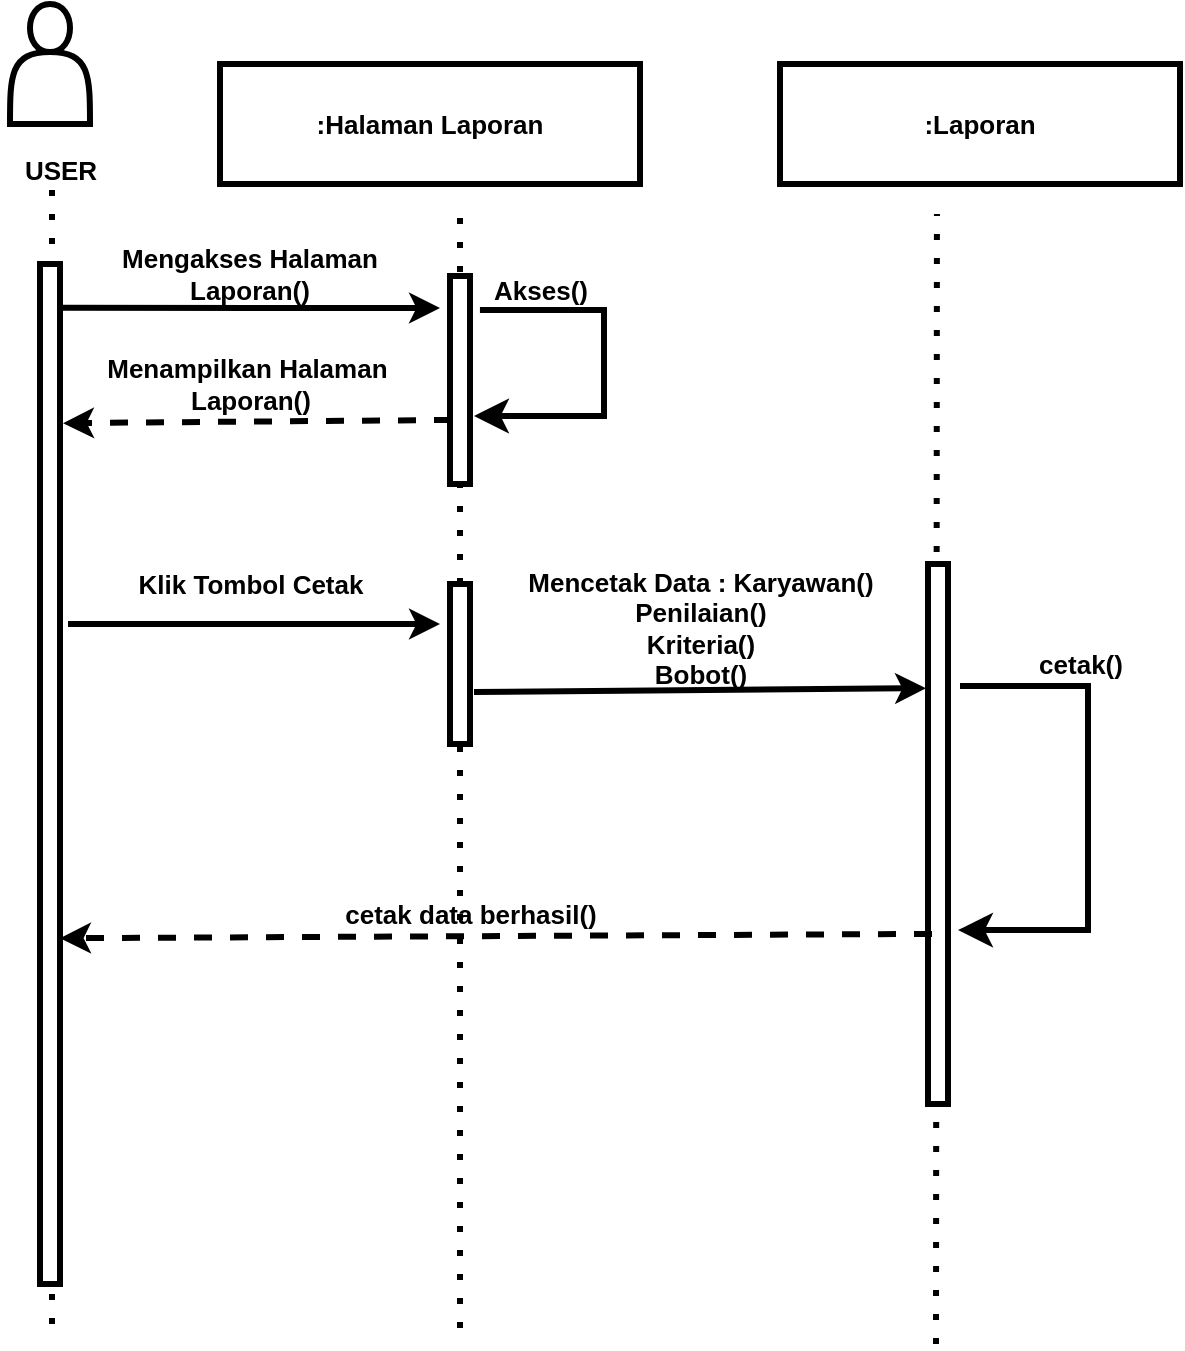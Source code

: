 <mxfile>
    <diagram id="gb0uTYhrblLKR61gsbRc" name="Page-1">
        <mxGraphModel dx="876" dy="617" grid="1" gridSize="10" guides="1" tooltips="1" connect="1" arrows="1" fold="1" page="1" pageScale="1" pageWidth="850" pageHeight="1100" math="0" shadow="0">
            <root>
                <mxCell id="0"/>
                <mxCell id="1" parent="0"/>
                <mxCell id="2" value=":Halaman Laporan" style="rounded=0;whiteSpace=wrap;html=1;fillColor=none;strokeWidth=3;fontSize=13;fontStyle=1" vertex="1" parent="1">
                    <mxGeometry x="120" y="40" width="210" height="60" as="geometry"/>
                </mxCell>
                <mxCell id="3" value="&lt;span&gt;:Laporan&lt;/span&gt;" style="rounded=0;whiteSpace=wrap;html=1;fillColor=none;strokeWidth=3;fontSize=13;fontStyle=1" vertex="1" parent="1">
                    <mxGeometry x="400" y="40" width="200" height="60" as="geometry"/>
                </mxCell>
                <mxCell id="4" value="" style="endArrow=classic;html=1;exitX=1.1;exitY=0.043;exitDx=0;exitDy=0;exitPerimeter=0;strokeWidth=3;fontSize=13;fontStyle=1" edge="1" parent="1" source="10">
                    <mxGeometry width="50" height="50" relative="1" as="geometry">
                        <mxPoint x="400" y="330" as="sourcePoint"/>
                        <mxPoint x="230" y="162" as="targetPoint"/>
                    </mxGeometry>
                </mxCell>
                <mxCell id="5" value="" style="endArrow=classic;html=1;entryX=1.153;entryY=0.156;entryDx=0;entryDy=0;entryPerimeter=0;dashed=1;exitX=0.1;exitY=0.692;exitDx=0;exitDy=0;exitPerimeter=0;strokeWidth=3;fontSize=13;fontStyle=1" edge="1" parent="1" source="12" target="10">
                    <mxGeometry width="50" height="50" relative="1" as="geometry">
                        <mxPoint x="230" y="200" as="sourcePoint"/>
                        <mxPoint x="240" y="172" as="targetPoint"/>
                    </mxGeometry>
                </mxCell>
                <mxCell id="6" value="Mengakses Halaman Laporan()" style="text;html=1;align=center;verticalAlign=middle;whiteSpace=wrap;rounded=0;strokeWidth=3;fontSize=13;fontStyle=1" vertex="1" parent="1">
                    <mxGeometry x="70" y="130" width="130" height="30" as="geometry"/>
                </mxCell>
                <mxCell id="7" value="Menampilkan Halaman&amp;nbsp;&lt;div&gt;Laporan()&lt;/div&gt;" style="text;html=1;align=center;verticalAlign=middle;resizable=0;points=[];autosize=1;strokeColor=none;fillColor=none;strokeWidth=3;fontSize=13;fontStyle=1" vertex="1" parent="1">
                    <mxGeometry x="55" y="180" width="160" height="40" as="geometry"/>
                </mxCell>
                <mxCell id="8" value="Akses()" style="text;html=1;align=center;verticalAlign=middle;resizable=0;points=[];autosize=1;strokeColor=none;fillColor=none;strokeWidth=3;fontSize=13;fontStyle=1" vertex="1" parent="1">
                    <mxGeometry x="245" y="138" width="70" height="30" as="geometry"/>
                </mxCell>
                <mxCell id="9" value="" style="endArrow=none;dashed=1;html=1;dashPattern=1 3;strokeWidth=3;fontSize=13;fontStyle=1" edge="1" parent="1">
                    <mxGeometry width="50" height="50" relative="1" as="geometry">
                        <mxPoint x="36" y="670" as="sourcePoint"/>
                        <mxPoint x="36" y="100" as="targetPoint"/>
                    </mxGeometry>
                </mxCell>
                <mxCell id="10" value="" style="rounded=0;whiteSpace=wrap;html=1;fillColor=default;strokeWidth=3;fontSize=13;fontStyle=1" vertex="1" parent="1">
                    <mxGeometry x="30" y="140" width="10" height="510" as="geometry"/>
                </mxCell>
                <mxCell id="11" value="" style="endArrow=none;dashed=1;html=1;dashPattern=1 3;strokeWidth=3;fontSize=13;fontStyle=1" edge="1" parent="1" source="26">
                    <mxGeometry width="50" height="50" relative="1" as="geometry">
                        <mxPoint x="237.58" y="676" as="sourcePoint"/>
                        <mxPoint x="240" y="110" as="targetPoint"/>
                    </mxGeometry>
                </mxCell>
                <mxCell id="12" value="" style="rounded=0;whiteSpace=wrap;html=1;fillColor=default;strokeWidth=3;fontSize=13;fontStyle=1" vertex="1" parent="1">
                    <mxGeometry x="235" y="146" width="10" height="104" as="geometry"/>
                </mxCell>
                <mxCell id="15" value="" style="endArrow=classic;html=1;exitX=1.2;exitY=0.675;exitDx=0;exitDy=0;strokeWidth=3;fontSize=13;fontStyle=1;entryX=-0.1;entryY=0.23;entryDx=0;entryDy=0;entryPerimeter=0;exitPerimeter=0;" edge="1" parent="1" source="26" target="23">
                    <mxGeometry width="50" height="50" relative="1" as="geometry">
                        <mxPoint x="243" y="401" as="sourcePoint"/>
                        <mxPoint x="470" y="320" as="targetPoint"/>
                    </mxGeometry>
                </mxCell>
                <mxCell id="16" value="Mencetak Data : Karyawan()&lt;div&gt;Penilaian()&lt;/div&gt;&lt;div&gt;Kriteria()&lt;/div&gt;&lt;div&gt;Bobot()&lt;/div&gt;&lt;div&gt;&lt;br&gt;&lt;/div&gt;" style="text;html=1;align=center;verticalAlign=middle;resizable=0;points=[];autosize=1;strokeColor=none;fillColor=none;strokeWidth=3;fontSize=13;fontStyle=1" vertex="1" parent="1">
                    <mxGeometry x="265" y="285" width="190" height="90" as="geometry"/>
                </mxCell>
                <mxCell id="19" value="" style="edgeStyle=elbowEdgeStyle;elbow=horizontal;endArrow=classic;html=1;curved=0;rounded=0;endSize=8;startSize=8;strokeWidth=3;fontSize=13;fontStyle=1;entryX=1.2;entryY=0.673;entryDx=0;entryDy=0;entryPerimeter=0;exitX=0.071;exitY=0.833;exitDx=0;exitDy=0;exitPerimeter=0;" edge="1" parent="1" source="8" target="12">
                    <mxGeometry width="50" height="50" relative="1" as="geometry">
                        <mxPoint x="310" y="200" as="sourcePoint"/>
                        <mxPoint x="300" y="260" as="targetPoint"/>
                        <Array as="points">
                            <mxPoint x="312" y="170"/>
                        </Array>
                    </mxGeometry>
                </mxCell>
                <mxCell id="20" value="Klik Tombol Cetak" style="text;html=1;align=center;verticalAlign=middle;resizable=0;points=[];autosize=1;strokeColor=none;fillColor=none;strokeWidth=3;fontSize=13;fontStyle=1" vertex="1" parent="1">
                    <mxGeometry x="70" y="285" width="130" height="30" as="geometry"/>
                </mxCell>
                <mxCell id="21" value="" style="endArrow=none;dashed=1;html=1;dashPattern=1 3;strokeWidth=3;fontSize=13;fontStyle=1" edge="1" parent="1">
                    <mxGeometry width="50" height="50" relative="1" as="geometry">
                        <mxPoint x="478" y="680" as="sourcePoint"/>
                        <mxPoint x="478.47" y="115" as="targetPoint"/>
                    </mxGeometry>
                </mxCell>
                <mxCell id="22" value="" style="shape=actor;whiteSpace=wrap;html=1;fillColor=none;strokeWidth=3;fontSize=13;fontStyle=1" vertex="1" parent="1">
                    <mxGeometry x="15" y="10" width="40" height="60" as="geometry"/>
                </mxCell>
                <mxCell id="23" value="" style="rounded=0;whiteSpace=wrap;html=1;fillColor=default;strokeWidth=3;fontSize=13;fontStyle=1" vertex="1" parent="1">
                    <mxGeometry x="474" y="290" width="10" height="270" as="geometry"/>
                </mxCell>
                <mxCell id="24" value="USER" style="text;html=1;align=center;verticalAlign=middle;resizable=0;points=[];autosize=1;strokeColor=none;fillColor=none;fontSize=13;fontStyle=1" vertex="1" parent="1">
                    <mxGeometry x="10" y="78" width="60" height="30" as="geometry"/>
                </mxCell>
                <mxCell id="25" value="" style="endArrow=none;dashed=1;html=1;dashPattern=1 3;strokeWidth=3;fontSize=13;fontStyle=1" edge="1" parent="1" target="26">
                    <mxGeometry width="50" height="50" relative="1" as="geometry">
                        <mxPoint x="240" y="672" as="sourcePoint"/>
                        <mxPoint x="240" y="110" as="targetPoint"/>
                    </mxGeometry>
                </mxCell>
                <mxCell id="26" value="" style="rounded=0;whiteSpace=wrap;html=1;fillColor=default;strokeWidth=3;fontSize=13;fontStyle=1" vertex="1" parent="1">
                    <mxGeometry x="235" y="300" width="10" height="80" as="geometry"/>
                </mxCell>
                <mxCell id="27" value="" style="endArrow=classic;html=1;exitX=1.258;exitY=0.282;exitDx=0;exitDy=0;exitPerimeter=0;strokeWidth=3;fontSize=13;fontStyle=1" edge="1" parent="1">
                    <mxGeometry width="50" height="50" relative="1" as="geometry">
                        <mxPoint x="44" y="320" as="sourcePoint"/>
                        <mxPoint x="230" y="320" as="targetPoint"/>
                    </mxGeometry>
                </mxCell>
                <mxCell id="28" value="" style="edgeStyle=elbowEdgeStyle;elbow=horizontal;endArrow=classic;html=1;curved=0;rounded=0;endSize=8;startSize=8;strokeWidth=3;fontSize=13;fontStyle=1;entryX=1.5;entryY=0.678;entryDx=0;entryDy=0;entryPerimeter=0;" edge="1" parent="1" target="23">
                    <mxGeometry width="50" height="50" relative="1" as="geometry">
                        <mxPoint x="490" y="351" as="sourcePoint"/>
                        <mxPoint x="530" y="500" as="targetPoint"/>
                        <Array as="points">
                            <mxPoint x="554" y="415"/>
                        </Array>
                    </mxGeometry>
                </mxCell>
                <mxCell id="29" value="" style="endArrow=classic;html=1;entryX=1;entryY=0.661;entryDx=0;entryDy=0;dashed=1;exitX=0.2;exitY=0.685;exitDx=0;exitDy=0;exitPerimeter=0;strokeWidth=3;fontSize=13;fontStyle=1;entryPerimeter=0;" edge="1" parent="1" source="23" target="10">
                    <mxGeometry width="50" height="50" relative="1" as="geometry">
                        <mxPoint x="250" y="571" as="sourcePoint"/>
                        <mxPoint x="245" y="475" as="targetPoint"/>
                    </mxGeometry>
                </mxCell>
                <mxCell id="30" value="cetak data berhasil()" style="text;html=1;align=center;verticalAlign=middle;resizable=0;points=[];autosize=1;strokeColor=none;fillColor=none;fontSize=13;fontStyle=1" vertex="1" parent="1">
                    <mxGeometry x="175" y="450" width="140" height="30" as="geometry"/>
                </mxCell>
                <mxCell id="31" value="cetak()" style="text;html=1;align=center;verticalAlign=middle;resizable=0;points=[];autosize=1;strokeColor=none;fillColor=none;fontSize=13;fontStyle=1" vertex="1" parent="1">
                    <mxGeometry x="520" y="325" width="60" height="30" as="geometry"/>
                </mxCell>
            </root>
        </mxGraphModel>
    </diagram>
</mxfile>